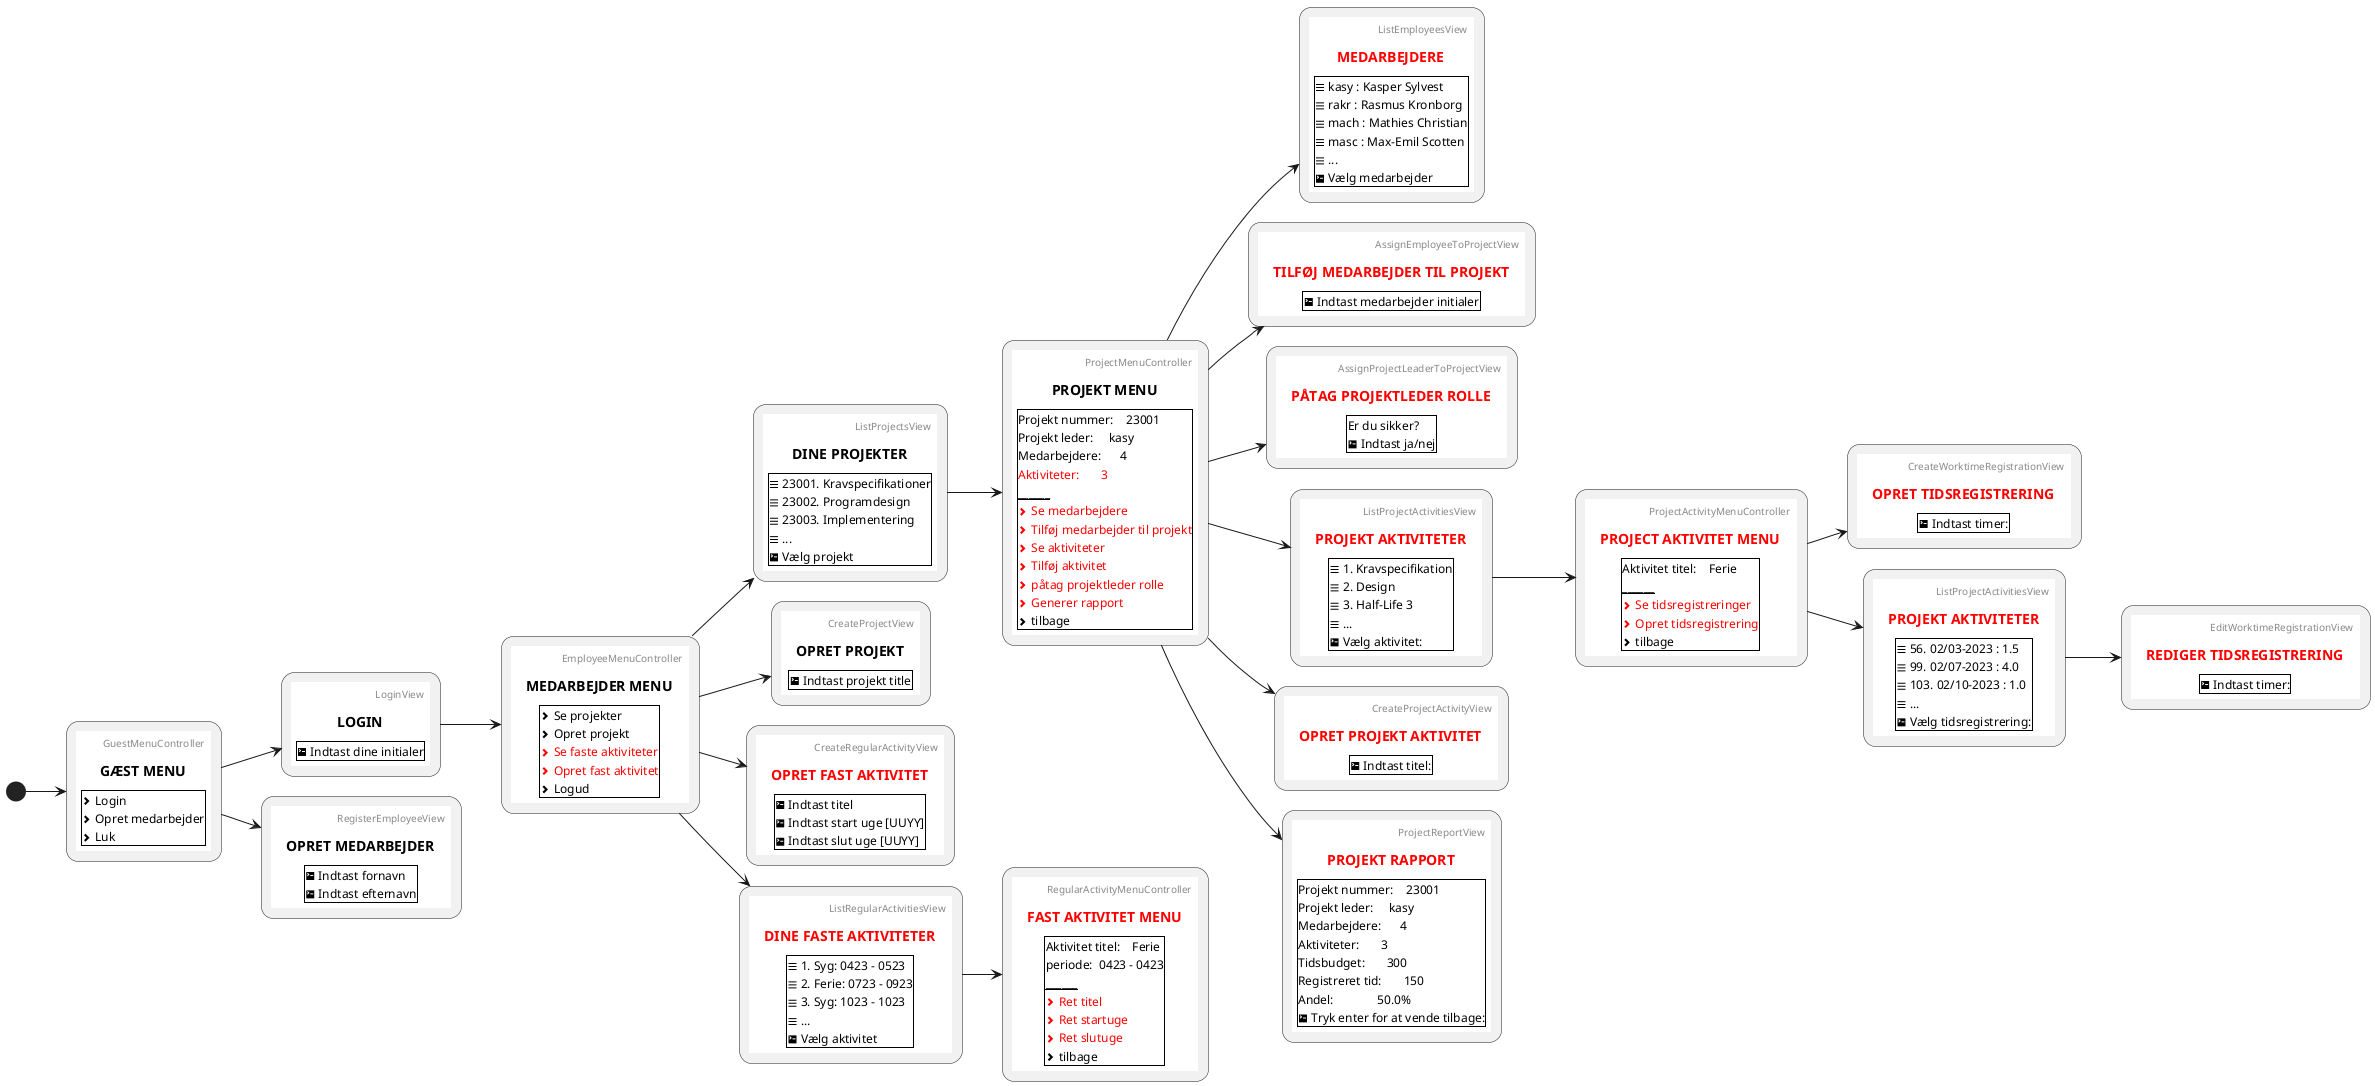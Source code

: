 @startuml
left to right direction
(*) --> "
{{
salt
{+
title GÆST MENU 
header GuestMenuController
<&chevron-right> Login
<&chevron-right> Opret medarbejder
<&chevron-right> Luk
}
}}
" as GuestMenuController

GuestMenuController --> "
{{
salt
{+
title LOGIN
header LoginView
<&terminal> Indtast dine initialer
}
}}
" as LoginView 

LoginView --> "
{{
salt
{+
title MEDARBEJDER MENU
header EmployeeMenuController
<&chevron-right> Se projekter
<&chevron-right> Opret projekt
<color:Red><&chevron-right> Se faste aktiviteter
<color:Red><&chevron-right> Opret fast aktivitet
<&chevron-right> Logud
}
}}
" as EmployeeMenuController

GuestMenuController --> "
{{
salt
{+
title OPRET MEDARBEJDER
header RegisterEmployeeView
<&terminal> Indtast fornavn
<&terminal> Indtast efternavn
}
}}
" as RegisterEmployeeView

EmployeeMenuController --> "
{{
salt
{+
title DINE PROJEKTER
header ListProjectsView
<&menu> 23001. Kravspecifikationer
<&menu> 23002. Programdesign
<&menu> 23003. Implementering
<&menu> ...
<&terminal> Vælg projekt
}
}}
" as ListProjectsView

ListProjectsView --> "
{{
salt
{+
title PROJEKT MENU
header ProjectMenuController
Projekt nummer:    23001
Projekt leder:     kasy
Medarbejdere:      4
<color:Red>Aktiviteter:       3
______________________________
<color:Red><&chevron-right> Se medarbejdere
<color:Red><&chevron-right> Tilføj medarbejder til projekt
<color:Red><&chevron-right> Se aktiviteter
<color:Red><&chevron-right> Tilføj aktivitet
<color:Red><&chevron-right> påtag projektleder rolle
<color:Red><&chevron-right> Generer rapport
<&chevron-right> tilbage
}
}}
" as ProjectMenuController

EmployeeMenuController --> "
{{
salt
{+
title OPRET PROJEKT
header CreateProjectView
<&terminal> Indtast projekt title
}
}}
" as CreateProjectView

EmployeeMenuController --> "
{{
salt
{+
title <color:Red>OPRET FAST AKTIVITET
header CreateRegularActivityView
<&terminal> Indtast titel
<&terminal> Indtast start uge [UUYY]
<&terminal> Indtast slut uge [UUYY]
}
}}
" as CreateRegularActivityView

EmployeeMenuController --> "
{{
salt
{+
title <color:Red>DINE FASTE AKTIVITETER
header ListRegularActivitiesView
<&menu> 1. Syg: 0423 - 0523
<&menu> 2. Ferie: 0723 - 0923
<&menu> 3. Syg: 1023 - 1023
<&menu> ...
<&terminal> Vælg aktivitet
}
}}
" as ListRegularActivitiesView

ListRegularActivitiesView --> "
{{
salt
{+
title <color:Red>FAST AKTIVITET MENU
header RegularActivityMenuController
Aktivitet titel:    Ferie
periode:  0423 - 0423
______________________________
<color:Red><&chevron-right> Ret titel
<color:Red><&chevron-right> Ret startuge
<color:Red><&chevron-right> Ret slutuge
<&chevron-right> tilbage
}
}}
" as RegularActivityMenuController

ProjectMenuController --> "
{{
salt
{+
title <color:Red>MEDARBEJDERE
header ListEmployeesView
<&menu> kasy : Kasper Sylvest
<&menu> rakr : Rasmus Kronborg
<&menu> mach : Mathies Christian
<&menu> masc : Max-Emil Scotten
<&menu> ...
<&terminal> Vælg medarbejder
}
}}
" as ListEmployeesView

ProjectMenuController --> "
{{
salt
{+
title <color:Red>TILFØJ MEDARBEJDER TIL PROJEKT
header AssignEmployeeToProjectView
<&terminal> Indtast medarbejder initialer
}
}}
" as AssignEmployeeToProjectView

ProjectMenuController --> "
{{
salt
{+
title <color:Red>PÅTAG PROJEKTLEDER ROLLE
header AssignProjectLeaderToProjectView
Er du sikker?
<&terminal> Indtast ja/nej
}
}}
" as AssignProjectLeaderToProjectView

ProjectMenuController --> "
{{
salt
{+
title <color:Red>PROJEKT AKTIVITETER
header ListProjectActivitiesView
<&menu> 1. Kravspecifikation
<&menu> 2. Design
<&menu> 3. Half-Life 3
<&menu> ...
<&terminal> Vælg aktivitet:
}
}}
" as ListProjectActivitiesView

ProjectMenuController --> "
{{
salt
{+
title <color:Red>OPRET PROJEKT AKTIVITET
header CreateProjectActivityView
<&terminal> Indtast titel:
}
}}
" as CreateProjectActivityView

ProjectMenuController --> "
{{
salt
{+
title <color:Red>PROJEKT RAPPORT
header ProjectReportView
Projekt nummer:    23001
Projekt leder:     kasy
Medarbejdere:      4
Aktiviteter:       3
Tidsbudget:       300
Registreret tid:       150
Andel:              50.0%
<&terminal> Tryk enter for at vende tilbage:
}
}}
" as ProjectReportView

ListProjectActivitiesView --> "
{{
salt
{+
title <color:Red>PROJECT AKTIVITET MENU
header ProjectActivityMenuController
Aktivitet titel:    Ferie
______________________________
<color:Red><&chevron-right> Se tidsregistreringer
<color:Red><&chevron-right> Opret tidsregistrering
<&chevron-right> tilbage
}
}}
" as ProjectActivityMenuController

ProjectActivityMenuController --> "
{{
salt
{+
title <color:Red>OPRET TIDSREGISTRERING
header CreateWorktimeRegistrationView
<&terminal> Indtast timer:
}
}}
" as CreateWorktimeRegistrationView

ProjectActivityMenuController --> "
{{
salt
{+
title <color:Red>PROJEKT AKTIVITETER
header ListProjectActivitiesView
<&menu> 56. 02/03-2023 : 1.5
<&menu> 99. 02/07-2023 : 4.0
<&menu> 103. 02/10-2023 : 1.0
<&menu> ...
<&terminal> Vælg tidsregistrering:
}
}}
" as ListWorktimeRegistrationsView

ListWorktimeRegistrationsView --> "
{{
salt
{+
title <color:Red>REDIGER TIDSREGISTRERING
header EditWorktimeRegistrationView
<&terminal> Indtast timer:
}
}}
" as EditWorktimeRegistrationView

@enduml
